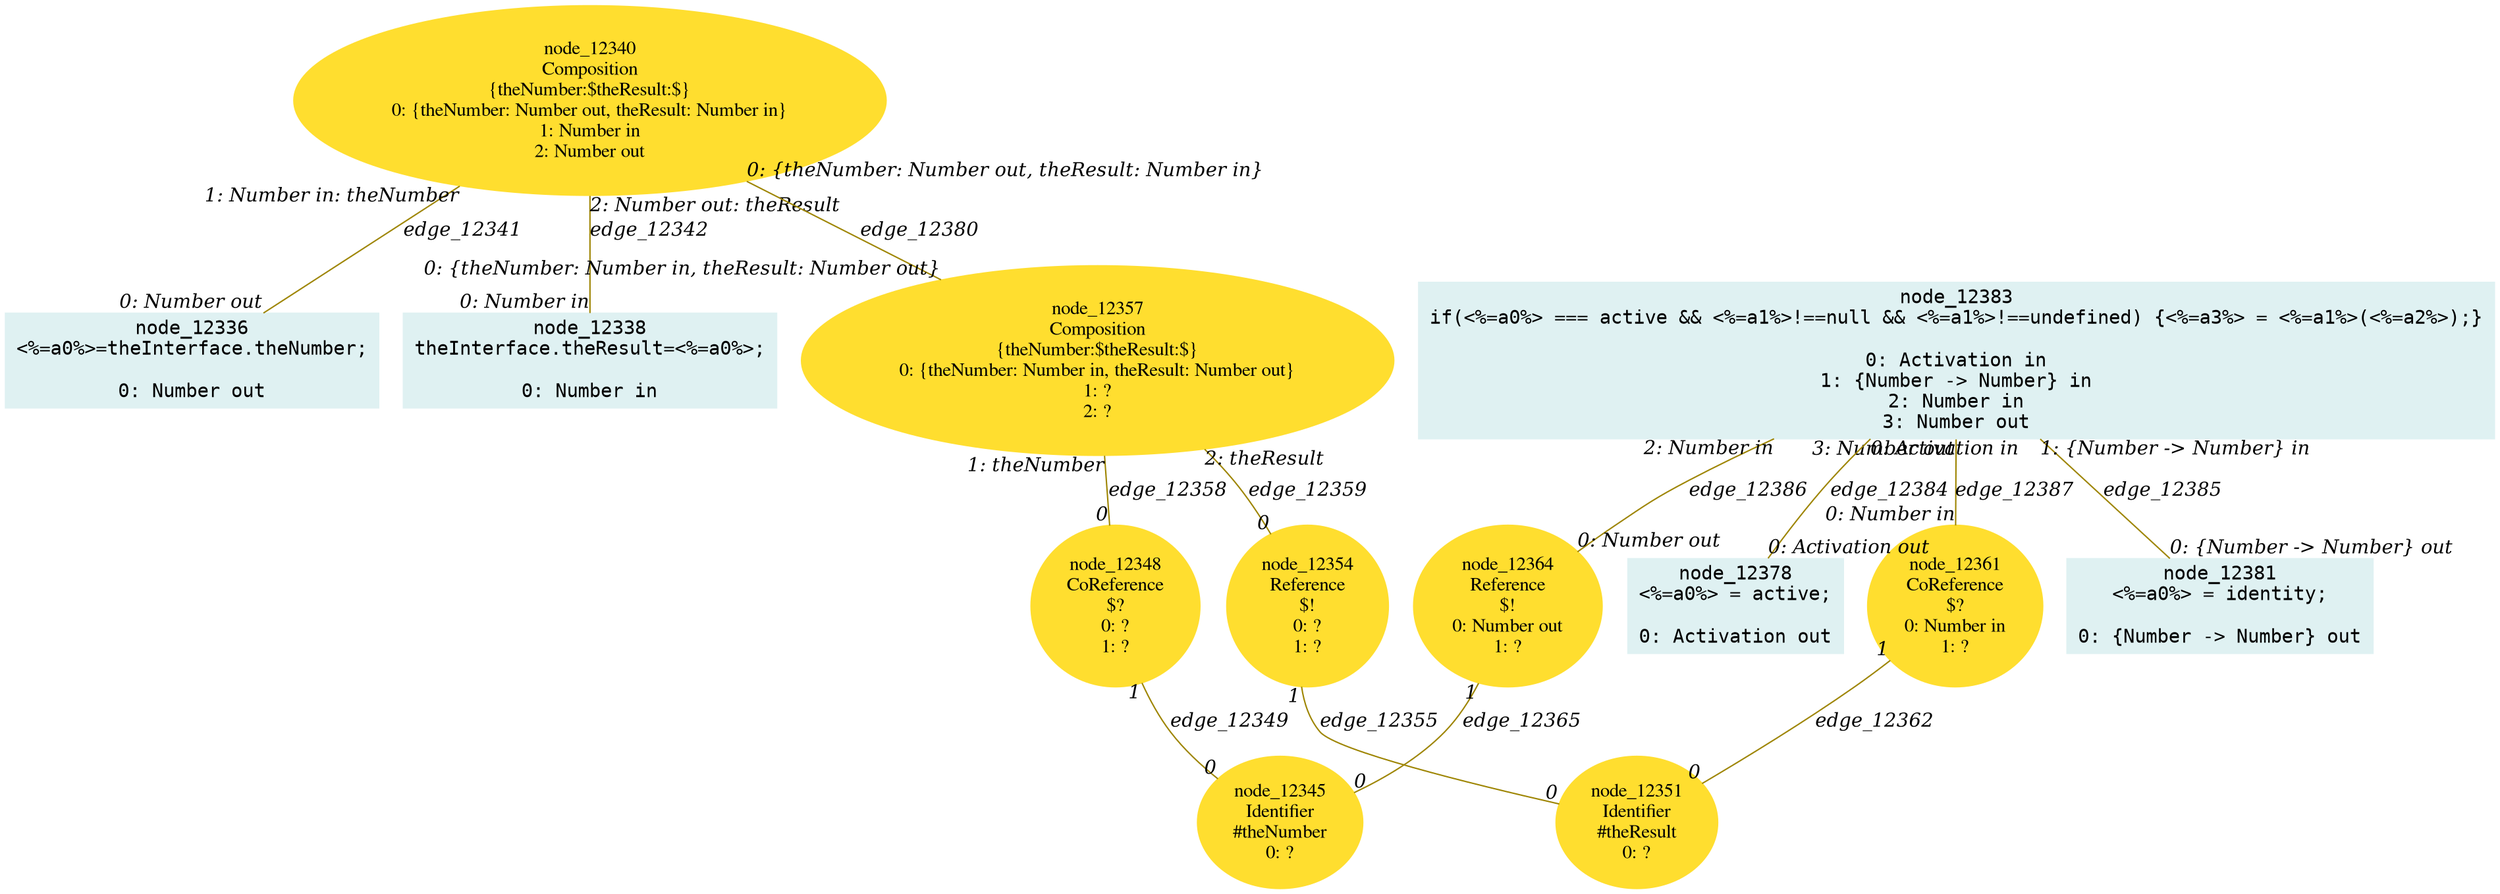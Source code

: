 digraph g{node_12336 [shape="box", style="filled", color="#dff1f2", fontname="Courier", label="node_12336
<%=a0%>=theInterface.theNumber;

0: Number out" ]
node_12338 [shape="box", style="filled", color="#dff1f2", fontname="Courier", label="node_12338
theInterface.theResult=<%=a0%>;

0: Number in" ]
node_12340 [shape="ellipse", style="filled", color="#ffde2f", fontname="Times", label="node_12340
Composition
{theNumber:$theResult:$}
0: {theNumber: Number out, theResult: Number in}
1: Number in
2: Number out" ]
node_12345 [shape="ellipse", style="filled", color="#ffde2f", fontname="Times", label="node_12345
Identifier
#theNumber
0: ?" ]
node_12348 [shape="ellipse", style="filled", color="#ffde2f", fontname="Times", label="node_12348
CoReference
$?
0: ?
1: ?" ]
node_12351 [shape="ellipse", style="filled", color="#ffde2f", fontname="Times", label="node_12351
Identifier
#theResult
0: ?" ]
node_12354 [shape="ellipse", style="filled", color="#ffde2f", fontname="Times", label="node_12354
Reference
$!
0: ?
1: ?" ]
node_12357 [shape="ellipse", style="filled", color="#ffde2f", fontname="Times", label="node_12357
Composition
{theNumber:$theResult:$}
0: {theNumber: Number in, theResult: Number out}
1: ?
2: ?" ]
node_12361 [shape="ellipse", style="filled", color="#ffde2f", fontname="Times", label="node_12361
CoReference
$?
0: Number in
1: ?" ]
node_12364 [shape="ellipse", style="filled", color="#ffde2f", fontname="Times", label="node_12364
Reference
$!
0: Number out
1: ?" ]
node_12378 [shape="box", style="filled", color="#dff1f2", fontname="Courier", label="node_12378
<%=a0%> = active;

0: Activation out" ]
node_12381 [shape="box", style="filled", color="#dff1f2", fontname="Courier", label="node_12381
<%=a0%> = identity;

0: {Number -> Number} out" ]
node_12383 [shape="box", style="filled", color="#dff1f2", fontname="Courier", label="node_12383
if(<%=a0%> === active && <%=a1%>!==null && <%=a1%>!==undefined) {<%=a3%> = <%=a1%>(<%=a2%>);}

0: Activation in
1: {Number -> Number} in
2: Number in
3: Number out" ]
node_12340 -> node_12336 [dir=none, arrowHead=none, fontname="Times-Italic", arrowsize=1, color="#9d8400", label="edge_12341",  headlabel="0: Number out", taillabel="1: Number in: theNumber" ]
node_12340 -> node_12338 [dir=none, arrowHead=none, fontname="Times-Italic", arrowsize=1, color="#9d8400", label="edge_12342",  headlabel="0: Number in", taillabel="2: Number out: theResult" ]
node_12348 -> node_12345 [dir=none, arrowHead=none, fontname="Times-Italic", arrowsize=1, color="#9d8400", label="edge_12349",  headlabel="0", taillabel="1" ]
node_12354 -> node_12351 [dir=none, arrowHead=none, fontname="Times-Italic", arrowsize=1, color="#9d8400", label="edge_12355",  headlabel="0", taillabel="1" ]
node_12357 -> node_12348 [dir=none, arrowHead=none, fontname="Times-Italic", arrowsize=1, color="#9d8400", label="edge_12358",  headlabel="0", taillabel="1: theNumber" ]
node_12357 -> node_12354 [dir=none, arrowHead=none, fontname="Times-Italic", arrowsize=1, color="#9d8400", label="edge_12359",  headlabel="0", taillabel="2: theResult" ]
node_12361 -> node_12351 [dir=none, arrowHead=none, fontname="Times-Italic", arrowsize=1, color="#9d8400", label="edge_12362",  headlabel="0", taillabel="1" ]
node_12364 -> node_12345 [dir=none, arrowHead=none, fontname="Times-Italic", arrowsize=1, color="#9d8400", label="edge_12365",  headlabel="0", taillabel="1" ]
node_12340 -> node_12357 [dir=none, arrowHead=none, fontname="Times-Italic", arrowsize=1, color="#9d8400", label="edge_12380",  headlabel="0: {theNumber: Number in, theResult: Number out}", taillabel="0: {theNumber: Number out, theResult: Number in}" ]
node_12383 -> node_12378 [dir=none, arrowHead=none, fontname="Times-Italic", arrowsize=1, color="#9d8400", label="edge_12384",  headlabel="0: Activation out", taillabel="0: Activation in" ]
node_12383 -> node_12381 [dir=none, arrowHead=none, fontname="Times-Italic", arrowsize=1, color="#9d8400", label="edge_12385",  headlabel="0: {Number -> Number} out", taillabel="1: {Number -> Number} in" ]
node_12383 -> node_12364 [dir=none, arrowHead=none, fontname="Times-Italic", arrowsize=1, color="#9d8400", label="edge_12386",  headlabel="0: Number out", taillabel="2: Number in" ]
node_12383 -> node_12361 [dir=none, arrowHead=none, fontname="Times-Italic", arrowsize=1, color="#9d8400", label="edge_12387",  headlabel="0: Number in", taillabel="3: Number out" ]
}